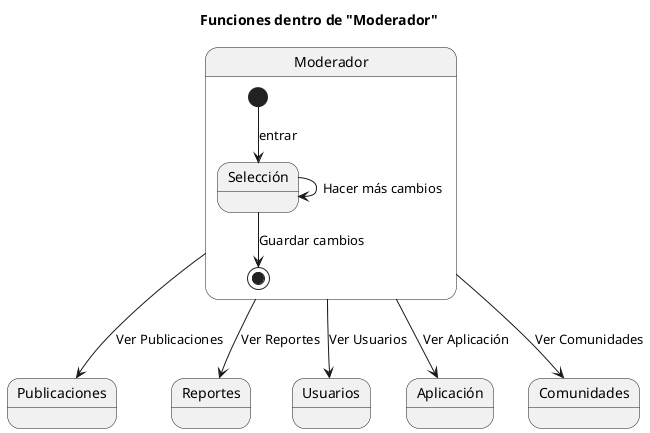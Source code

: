 @startuml
title Funciones dentro de "Moderador"

/' --- Estado compuesto Moderador --- '/
state "Moderador" as Moderador {
    [*] --> Selección : entrar
    state Selección
    Selección --> [*] : Guardar cambios
    Selección --> Selección : Hacer más cambios
}

/' --- Acciones que salen del Moderador --- '/
Moderador --> Publicaciones : Ver Publicaciones
Moderador --> Reportes      : Ver Reportes
Moderador --> Usuarios      : Ver Usuarios
Moderador --> Aplicación    : Ver Aplicación
Moderador --> Comunidades   : Ver Comunidades

/' --- Destinos (placeholders) --- '/
state Publicaciones
state Reportes
state Usuarios
state Aplicación
state Comunidades
@enduml
